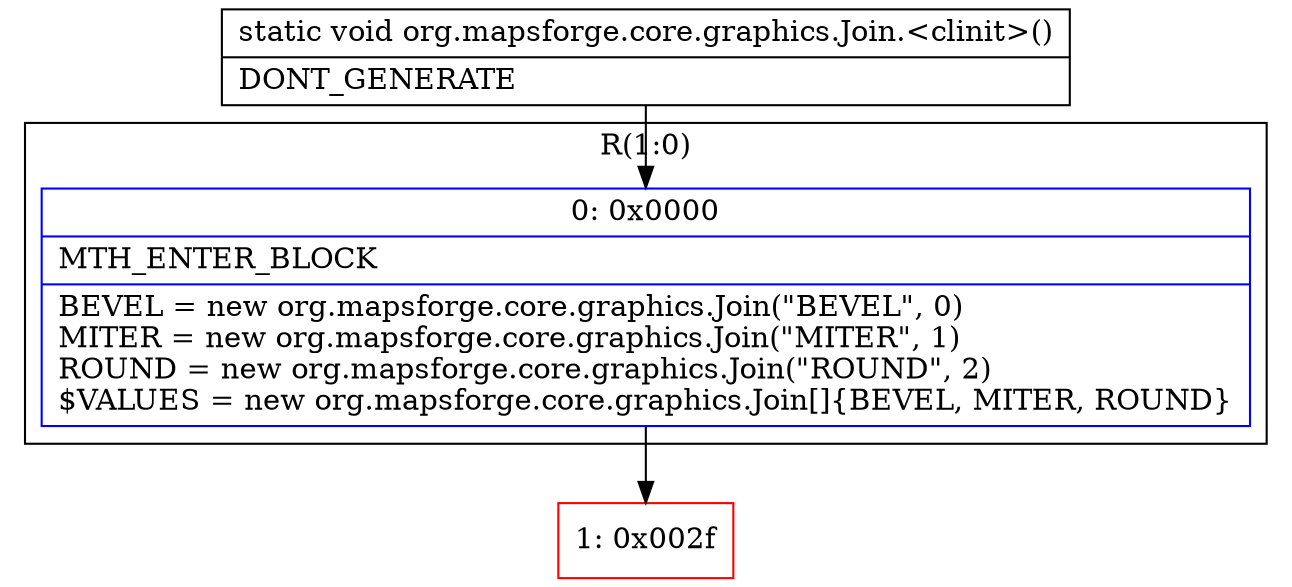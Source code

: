 digraph "CFG fororg.mapsforge.core.graphics.Join.\<clinit\>()V" {
subgraph cluster_Region_664186409 {
label = "R(1:0)";
node [shape=record,color=blue];
Node_0 [shape=record,label="{0\:\ 0x0000|MTH_ENTER_BLOCK\l|BEVEL = new org.mapsforge.core.graphics.Join(\"BEVEL\", 0)\lMITER = new org.mapsforge.core.graphics.Join(\"MITER\", 1)\lROUND = new org.mapsforge.core.graphics.Join(\"ROUND\", 2)\l$VALUES = new org.mapsforge.core.graphics.Join[]\{BEVEL, MITER, ROUND\}\l}"];
}
Node_1 [shape=record,color=red,label="{1\:\ 0x002f}"];
MethodNode[shape=record,label="{static void org.mapsforge.core.graphics.Join.\<clinit\>()  | DONT_GENERATE\l}"];
MethodNode -> Node_0;
Node_0 -> Node_1;
}

